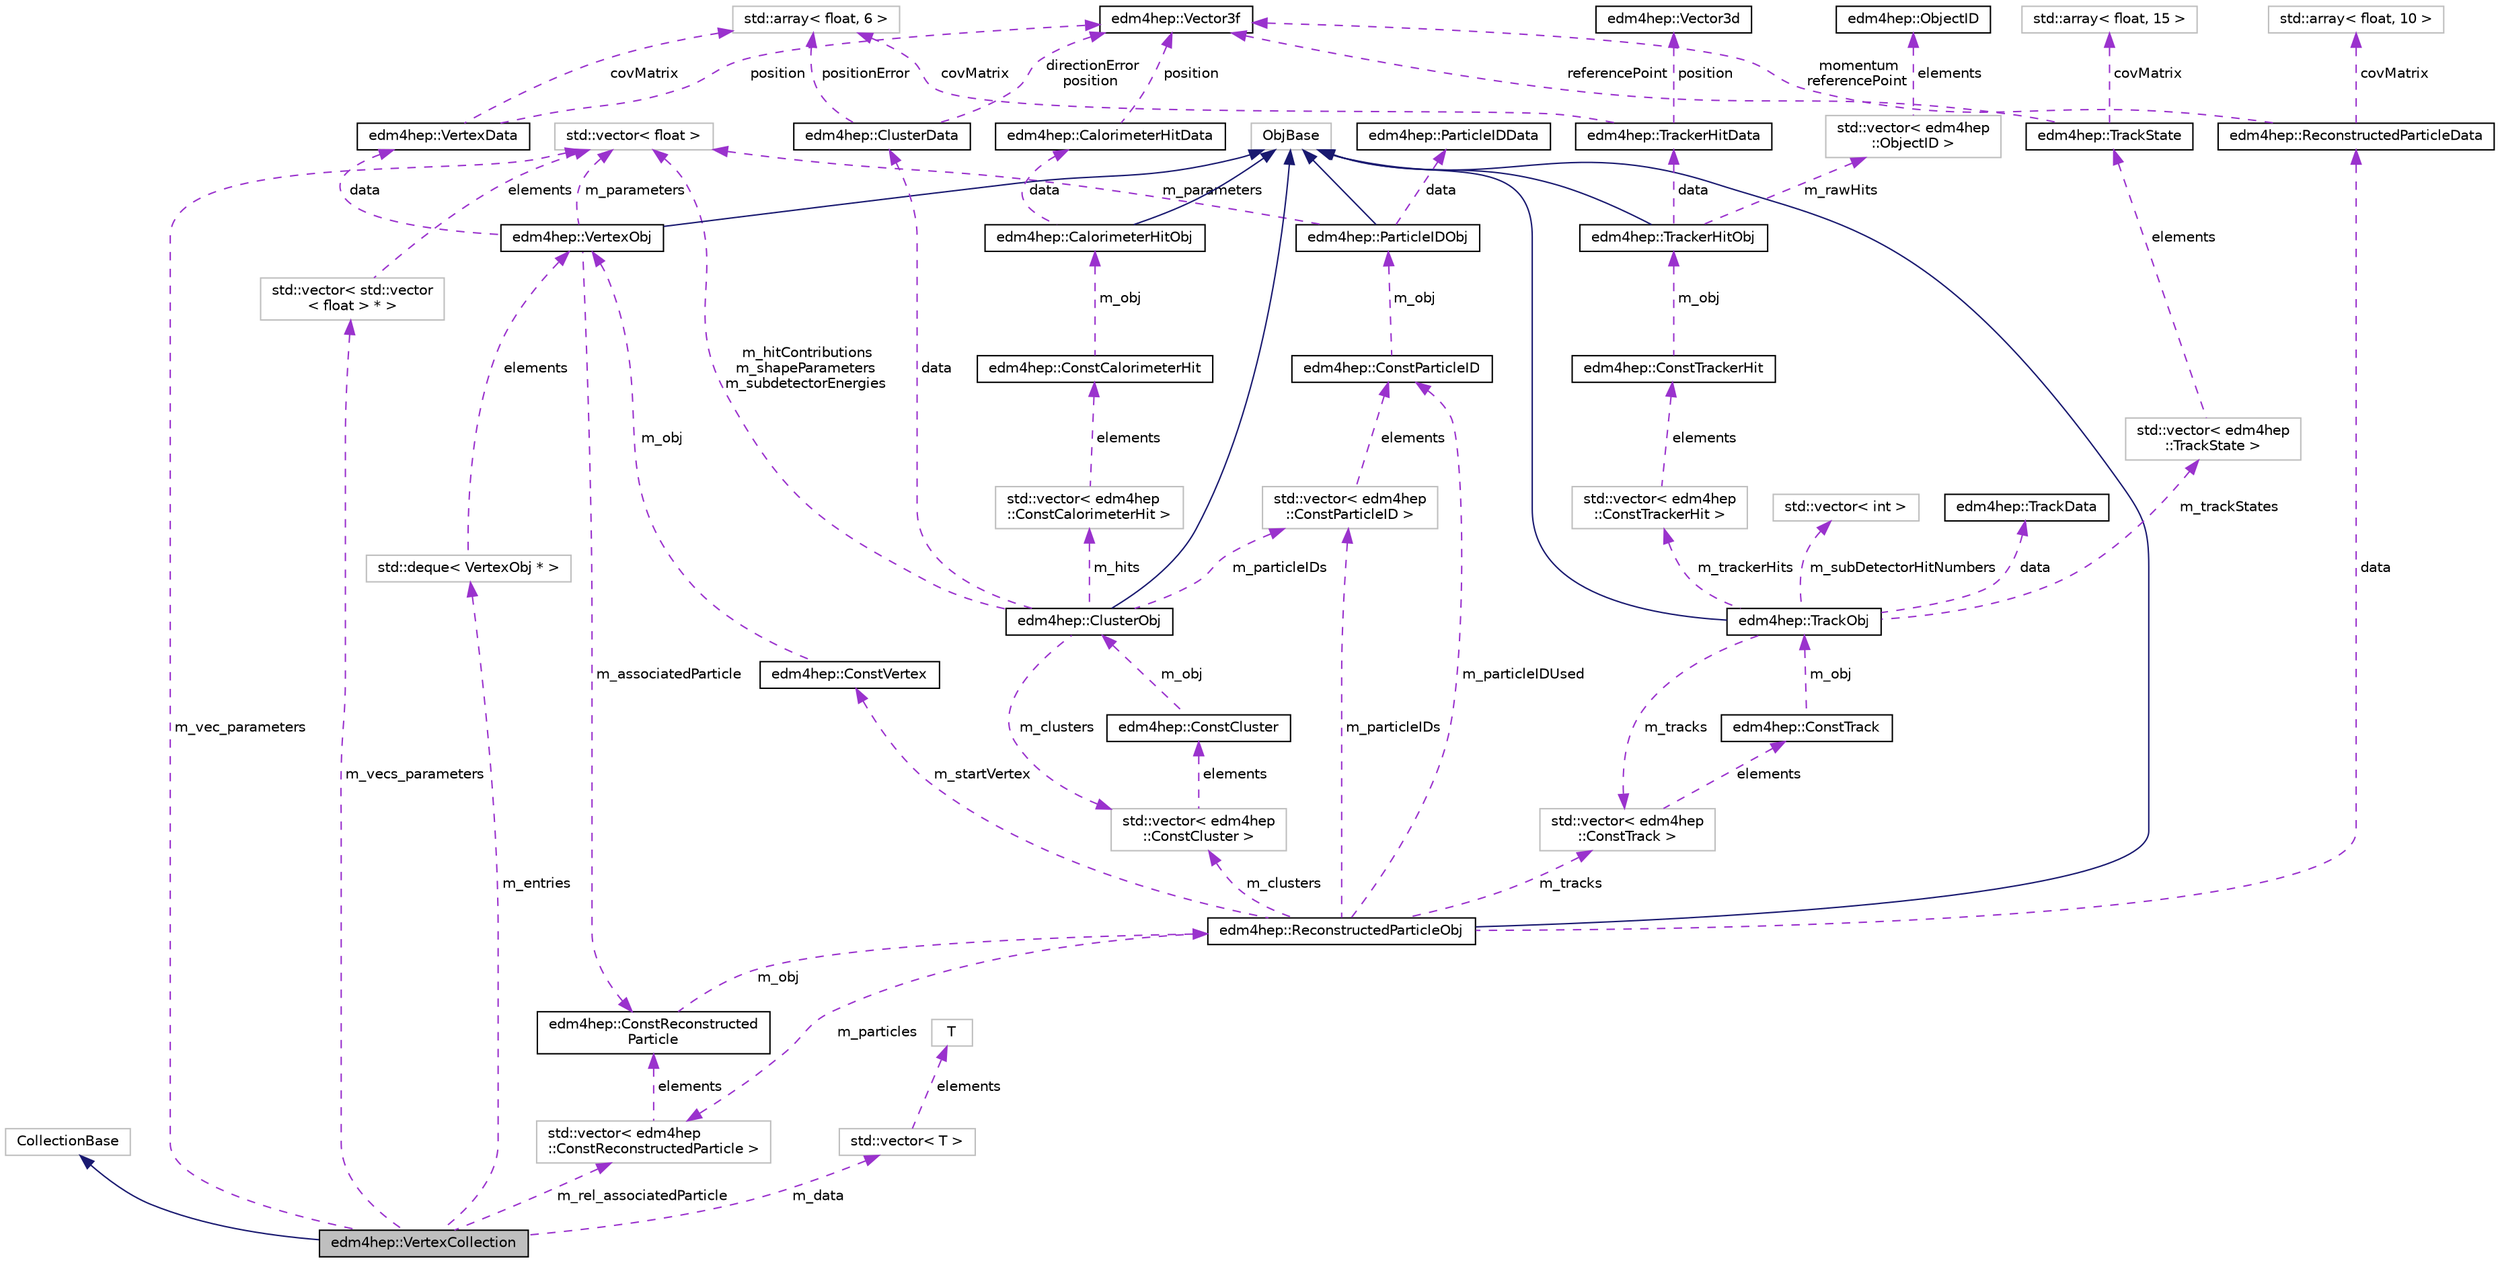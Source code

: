 digraph "edm4hep::VertexCollection"
{
 // LATEX_PDF_SIZE
  edge [fontname="Helvetica",fontsize="10",labelfontname="Helvetica",labelfontsize="10"];
  node [fontname="Helvetica",fontsize="10",shape=record];
  Node1 [label="edm4hep::VertexCollection",height=0.2,width=0.4,color="black", fillcolor="grey75", style="filled", fontcolor="black",tooltip="A Collection is identified by an ID."];
  Node2 -> Node1 [dir="back",color="midnightblue",fontsize="10",style="solid",fontname="Helvetica"];
  Node2 [label="CollectionBase",height=0.2,width=0.4,color="grey75", fillcolor="white", style="filled",tooltip=" "];
  Node3 -> Node1 [dir="back",color="darkorchid3",fontsize="10",style="dashed",label=" m_vecs_parameters" ,fontname="Helvetica"];
  Node3 [label="std::vector\< std::vector\l\< float \> * \>",height=0.2,width=0.4,color="grey75", fillcolor="white", style="filled",tooltip=" "];
  Node4 -> Node3 [dir="back",color="darkorchid3",fontsize="10",style="dashed",label=" elements" ,fontname="Helvetica"];
  Node4 [label="std::vector\< float \>",height=0.2,width=0.4,color="grey75", fillcolor="white", style="filled",tooltip=" "];
  Node5 -> Node1 [dir="back",color="darkorchid3",fontsize="10",style="dashed",label=" m_entries" ,fontname="Helvetica"];
  Node5 [label="std::deque\< VertexObj * \>",height=0.2,width=0.4,color="grey75", fillcolor="white", style="filled",tooltip=" "];
  Node6 -> Node5 [dir="back",color="darkorchid3",fontsize="10",style="dashed",label=" elements" ,fontname="Helvetica"];
  Node6 [label="edm4hep::VertexObj",height=0.2,width=0.4,color="black", fillcolor="white", style="filled",URL="$classedm4hep_1_1_vertex_obj.html",tooltip=" "];
  Node7 -> Node6 [dir="back",color="midnightblue",fontsize="10",style="solid",fontname="Helvetica"];
  Node7 [label="ObjBase",height=0.2,width=0.4,color="grey75", fillcolor="white", style="filled",tooltip=" "];
  Node8 -> Node6 [dir="back",color="darkorchid3",fontsize="10",style="dashed",label=" data" ,fontname="Helvetica"];
  Node8 [label="edm4hep::VertexData",height=0.2,width=0.4,color="black", fillcolor="white", style="filled",URL="$classedm4hep_1_1_vertex_data.html",tooltip="Vertex."];
  Node9 -> Node8 [dir="back",color="darkorchid3",fontsize="10",style="dashed",label=" covMatrix" ,fontname="Helvetica"];
  Node9 [label="std::array\< float, 6 \>",height=0.2,width=0.4,color="grey75", fillcolor="white", style="filled",tooltip=" "];
  Node10 -> Node8 [dir="back",color="darkorchid3",fontsize="10",style="dashed",label=" position" ,fontname="Helvetica"];
  Node10 [label="edm4hep::Vector3f",height=0.2,width=0.4,color="black", fillcolor="white", style="filled",URL="$classedm4hep_1_1_vector3f.html",tooltip=" "];
  Node11 -> Node6 [dir="back",color="darkorchid3",fontsize="10",style="dashed",label=" m_associatedParticle" ,fontname="Helvetica"];
  Node11 [label="edm4hep::ConstReconstructed\lParticle",height=0.2,width=0.4,color="black", fillcolor="white", style="filled",URL="$classedm4hep_1_1_const_reconstructed_particle.html",tooltip="Reconstructed Particle."];
  Node12 -> Node11 [dir="back",color="darkorchid3",fontsize="10",style="dashed",label=" m_obj" ,fontname="Helvetica"];
  Node12 [label="edm4hep::ReconstructedParticleObj",height=0.2,width=0.4,color="black", fillcolor="white", style="filled",URL="$classedm4hep_1_1_reconstructed_particle_obj.html",tooltip=" "];
  Node7 -> Node12 [dir="back",color="midnightblue",fontsize="10",style="solid",fontname="Helvetica"];
  Node13 -> Node12 [dir="back",color="darkorchid3",fontsize="10",style="dashed",label=" m_clusters" ,fontname="Helvetica"];
  Node13 [label="std::vector\< edm4hep\l::ConstCluster \>",height=0.2,width=0.4,color="grey75", fillcolor="white", style="filled",tooltip=" "];
  Node14 -> Node13 [dir="back",color="darkorchid3",fontsize="10",style="dashed",label=" elements" ,fontname="Helvetica"];
  Node14 [label="edm4hep::ConstCluster",height=0.2,width=0.4,color="black", fillcolor="white", style="filled",URL="$classedm4hep_1_1_const_cluster.html",tooltip="Calorimeter Hit Cluster."];
  Node15 -> Node14 [dir="back",color="darkorchid3",fontsize="10",style="dashed",label=" m_obj" ,fontname="Helvetica"];
  Node15 [label="edm4hep::ClusterObj",height=0.2,width=0.4,color="black", fillcolor="white", style="filled",URL="$classedm4hep_1_1_cluster_obj.html",tooltip=" "];
  Node7 -> Node15 [dir="back",color="midnightblue",fontsize="10",style="solid",fontname="Helvetica"];
  Node13 -> Node15 [dir="back",color="darkorchid3",fontsize="10",style="dashed",label=" m_clusters" ,fontname="Helvetica"];
  Node16 -> Node15 [dir="back",color="darkorchid3",fontsize="10",style="dashed",label=" m_particleIDs" ,fontname="Helvetica"];
  Node16 [label="std::vector\< edm4hep\l::ConstParticleID \>",height=0.2,width=0.4,color="grey75", fillcolor="white", style="filled",tooltip=" "];
  Node17 -> Node16 [dir="back",color="darkorchid3",fontsize="10",style="dashed",label=" elements" ,fontname="Helvetica"];
  Node17 [label="edm4hep::ConstParticleID",height=0.2,width=0.4,color="black", fillcolor="white", style="filled",URL="$classedm4hep_1_1_const_particle_i_d.html",tooltip="ParticleID."];
  Node18 -> Node17 [dir="back",color="darkorchid3",fontsize="10",style="dashed",label=" m_obj" ,fontname="Helvetica"];
  Node18 [label="edm4hep::ParticleIDObj",height=0.2,width=0.4,color="black", fillcolor="white", style="filled",URL="$classedm4hep_1_1_particle_i_d_obj.html",tooltip=" "];
  Node7 -> Node18 [dir="back",color="midnightblue",fontsize="10",style="solid",fontname="Helvetica"];
  Node19 -> Node18 [dir="back",color="darkorchid3",fontsize="10",style="dashed",label=" data" ,fontname="Helvetica"];
  Node19 [label="edm4hep::ParticleIDData",height=0.2,width=0.4,color="black", fillcolor="white", style="filled",URL="$classedm4hep_1_1_particle_i_d_data.html",tooltip="ParticleID."];
  Node4 -> Node18 [dir="back",color="darkorchid3",fontsize="10",style="dashed",label=" m_parameters" ,fontname="Helvetica"];
  Node20 -> Node15 [dir="back",color="darkorchid3",fontsize="10",style="dashed",label=" m_hits" ,fontname="Helvetica"];
  Node20 [label="std::vector\< edm4hep\l::ConstCalorimeterHit \>",height=0.2,width=0.4,color="grey75", fillcolor="white", style="filled",tooltip=" "];
  Node21 -> Node20 [dir="back",color="darkorchid3",fontsize="10",style="dashed",label=" elements" ,fontname="Helvetica"];
  Node21 [label="edm4hep::ConstCalorimeterHit",height=0.2,width=0.4,color="black", fillcolor="white", style="filled",URL="$classedm4hep_1_1_const_calorimeter_hit.html",tooltip="Calorimeter hit."];
  Node22 -> Node21 [dir="back",color="darkorchid3",fontsize="10",style="dashed",label=" m_obj" ,fontname="Helvetica"];
  Node22 [label="edm4hep::CalorimeterHitObj",height=0.2,width=0.4,color="black", fillcolor="white", style="filled",URL="$classedm4hep_1_1_calorimeter_hit_obj.html",tooltip=" "];
  Node7 -> Node22 [dir="back",color="midnightblue",fontsize="10",style="solid",fontname="Helvetica"];
  Node23 -> Node22 [dir="back",color="darkorchid3",fontsize="10",style="dashed",label=" data" ,fontname="Helvetica"];
  Node23 [label="edm4hep::CalorimeterHitData",height=0.2,width=0.4,color="black", fillcolor="white", style="filled",URL="$classedm4hep_1_1_calorimeter_hit_data.html",tooltip="Calorimeter hit."];
  Node10 -> Node23 [dir="back",color="darkorchid3",fontsize="10",style="dashed",label=" position" ,fontname="Helvetica"];
  Node4 -> Node15 [dir="back",color="darkorchid3",fontsize="10",style="dashed",label=" m_hitContributions\nm_shapeParameters\nm_subdetectorEnergies" ,fontname="Helvetica"];
  Node24 -> Node15 [dir="back",color="darkorchid3",fontsize="10",style="dashed",label=" data" ,fontname="Helvetica"];
  Node24 [label="edm4hep::ClusterData",height=0.2,width=0.4,color="black", fillcolor="white", style="filled",URL="$classedm4hep_1_1_cluster_data.html",tooltip="Calorimeter Hit Cluster."];
  Node9 -> Node24 [dir="back",color="darkorchid3",fontsize="10",style="dashed",label=" positionError" ,fontname="Helvetica"];
  Node10 -> Node24 [dir="back",color="darkorchid3",fontsize="10",style="dashed",label=" directionError\nposition" ,fontname="Helvetica"];
  Node16 -> Node12 [dir="back",color="darkorchid3",fontsize="10",style="dashed",label=" m_particleIDs" ,fontname="Helvetica"];
  Node25 -> Node12 [dir="back",color="darkorchid3",fontsize="10",style="dashed",label=" m_tracks" ,fontname="Helvetica"];
  Node25 [label="std::vector\< edm4hep\l::ConstTrack \>",height=0.2,width=0.4,color="grey75", fillcolor="white", style="filled",tooltip=" "];
  Node26 -> Node25 [dir="back",color="darkorchid3",fontsize="10",style="dashed",label=" elements" ,fontname="Helvetica"];
  Node26 [label="edm4hep::ConstTrack",height=0.2,width=0.4,color="black", fillcolor="white", style="filled",URL="$classedm4hep_1_1_const_track.html",tooltip="Reconstructed track."];
  Node27 -> Node26 [dir="back",color="darkorchid3",fontsize="10",style="dashed",label=" m_obj" ,fontname="Helvetica"];
  Node27 [label="edm4hep::TrackObj",height=0.2,width=0.4,color="black", fillcolor="white", style="filled",URL="$classedm4hep_1_1_track_obj.html",tooltip=" "];
  Node7 -> Node27 [dir="back",color="midnightblue",fontsize="10",style="solid",fontname="Helvetica"];
  Node28 -> Node27 [dir="back",color="darkorchid3",fontsize="10",style="dashed",label=" m_trackStates" ,fontname="Helvetica"];
  Node28 [label="std::vector\< edm4hep\l::TrackState \>",height=0.2,width=0.4,color="grey75", fillcolor="white", style="filled",tooltip=" "];
  Node29 -> Node28 [dir="back",color="darkorchid3",fontsize="10",style="dashed",label=" elements" ,fontname="Helvetica"];
  Node29 [label="edm4hep::TrackState",height=0.2,width=0.4,color="black", fillcolor="white", style="filled",URL="$classedm4hep_1_1_track_state.html",tooltip=" "];
  Node30 -> Node29 [dir="back",color="darkorchid3",fontsize="10",style="dashed",label=" covMatrix" ,fontname="Helvetica"];
  Node30 [label="std::array\< float, 15 \>",height=0.2,width=0.4,color="grey75", fillcolor="white", style="filled",tooltip=" "];
  Node10 -> Node29 [dir="back",color="darkorchid3",fontsize="10",style="dashed",label=" referencePoint" ,fontname="Helvetica"];
  Node25 -> Node27 [dir="back",color="darkorchid3",fontsize="10",style="dashed",label=" m_tracks" ,fontname="Helvetica"];
  Node31 -> Node27 [dir="back",color="darkorchid3",fontsize="10",style="dashed",label=" m_trackerHits" ,fontname="Helvetica"];
  Node31 [label="std::vector\< edm4hep\l::ConstTrackerHit \>",height=0.2,width=0.4,color="grey75", fillcolor="white", style="filled",tooltip=" "];
  Node32 -> Node31 [dir="back",color="darkorchid3",fontsize="10",style="dashed",label=" elements" ,fontname="Helvetica"];
  Node32 [label="edm4hep::ConstTrackerHit",height=0.2,width=0.4,color="black", fillcolor="white", style="filled",URL="$classedm4hep_1_1_const_tracker_hit.html",tooltip="Tracker hit."];
  Node33 -> Node32 [dir="back",color="darkorchid3",fontsize="10",style="dashed",label=" m_obj" ,fontname="Helvetica"];
  Node33 [label="edm4hep::TrackerHitObj",height=0.2,width=0.4,color="black", fillcolor="white", style="filled",URL="$classedm4hep_1_1_tracker_hit_obj.html",tooltip=" "];
  Node7 -> Node33 [dir="back",color="midnightblue",fontsize="10",style="solid",fontname="Helvetica"];
  Node34 -> Node33 [dir="back",color="darkorchid3",fontsize="10",style="dashed",label=" m_rawHits" ,fontname="Helvetica"];
  Node34 [label="std::vector\< edm4hep\l::ObjectID \>",height=0.2,width=0.4,color="grey75", fillcolor="white", style="filled",tooltip=" "];
  Node35 -> Node34 [dir="back",color="darkorchid3",fontsize="10",style="dashed",label=" elements" ,fontname="Helvetica"];
  Node35 [label="edm4hep::ObjectID",height=0.2,width=0.4,color="black", fillcolor="white", style="filled",URL="$classedm4hep_1_1_object_i_d.html",tooltip=" "];
  Node36 -> Node33 [dir="back",color="darkorchid3",fontsize="10",style="dashed",label=" data" ,fontname="Helvetica"];
  Node36 [label="edm4hep::TrackerHitData",height=0.2,width=0.4,color="black", fillcolor="white", style="filled",URL="$classedm4hep_1_1_tracker_hit_data.html",tooltip="Tracker hit."];
  Node9 -> Node36 [dir="back",color="darkorchid3",fontsize="10",style="dashed",label=" covMatrix" ,fontname="Helvetica"];
  Node37 -> Node36 [dir="back",color="darkorchid3",fontsize="10",style="dashed",label=" position" ,fontname="Helvetica"];
  Node37 [label="edm4hep::Vector3d",height=0.2,width=0.4,color="black", fillcolor="white", style="filled",URL="$classedm4hep_1_1_vector3d.html",tooltip=" "];
  Node38 -> Node27 [dir="back",color="darkorchid3",fontsize="10",style="dashed",label=" m_subDetectorHitNumbers" ,fontname="Helvetica"];
  Node38 [label="std::vector\< int \>",height=0.2,width=0.4,color="grey75", fillcolor="white", style="filled",tooltip=" "];
  Node39 -> Node27 [dir="back",color="darkorchid3",fontsize="10",style="dashed",label=" data" ,fontname="Helvetica"];
  Node39 [label="edm4hep::TrackData",height=0.2,width=0.4,color="black", fillcolor="white", style="filled",URL="$classedm4hep_1_1_track_data.html",tooltip="Reconstructed track."];
  Node17 -> Node12 [dir="back",color="darkorchid3",fontsize="10",style="dashed",label=" m_particleIDUsed" ,fontname="Helvetica"];
  Node40 -> Node12 [dir="back",color="darkorchid3",fontsize="10",style="dashed",label=" m_particles" ,fontname="Helvetica"];
  Node40 [label="std::vector\< edm4hep\l::ConstReconstructedParticle \>",height=0.2,width=0.4,color="grey75", fillcolor="white", style="filled",tooltip=" "];
  Node11 -> Node40 [dir="back",color="darkorchid3",fontsize="10",style="dashed",label=" elements" ,fontname="Helvetica"];
  Node41 -> Node12 [dir="back",color="darkorchid3",fontsize="10",style="dashed",label=" data" ,fontname="Helvetica"];
  Node41 [label="edm4hep::ReconstructedParticleData",height=0.2,width=0.4,color="black", fillcolor="white", style="filled",URL="$classedm4hep_1_1_reconstructed_particle_data.html",tooltip="Reconstructed Particle."];
  Node42 -> Node41 [dir="back",color="darkorchid3",fontsize="10",style="dashed",label=" covMatrix" ,fontname="Helvetica"];
  Node42 [label="std::array\< float, 10 \>",height=0.2,width=0.4,color="grey75", fillcolor="white", style="filled",tooltip=" "];
  Node10 -> Node41 [dir="back",color="darkorchid3",fontsize="10",style="dashed",label=" momentum\nreferencePoint" ,fontname="Helvetica"];
  Node43 -> Node12 [dir="back",color="darkorchid3",fontsize="10",style="dashed",label=" m_startVertex" ,fontname="Helvetica"];
  Node43 [label="edm4hep::ConstVertex",height=0.2,width=0.4,color="black", fillcolor="white", style="filled",URL="$classedm4hep_1_1_const_vertex.html",tooltip="Vertex."];
  Node6 -> Node43 [dir="back",color="darkorchid3",fontsize="10",style="dashed",label=" m_obj" ,fontname="Helvetica"];
  Node4 -> Node6 [dir="back",color="darkorchid3",fontsize="10",style="dashed",label=" m_parameters" ,fontname="Helvetica"];
  Node40 -> Node1 [dir="back",color="darkorchid3",fontsize="10",style="dashed",label=" m_rel_associatedParticle" ,fontname="Helvetica"];
  Node4 -> Node1 [dir="back",color="darkorchid3",fontsize="10",style="dashed",label=" m_vec_parameters" ,fontname="Helvetica"];
  Node44 -> Node1 [dir="back",color="darkorchid3",fontsize="10",style="dashed",label=" m_data" ,fontname="Helvetica"];
  Node44 [label="std::vector\< T \>",height=0.2,width=0.4,color="grey75", fillcolor="white", style="filled",tooltip="STL class."];
  Node45 -> Node44 [dir="back",color="darkorchid3",fontsize="10",style="dashed",label=" elements" ,fontname="Helvetica"];
  Node45 [label="T",height=0.2,width=0.4,color="grey75", fillcolor="white", style="filled",tooltip=" "];
}
